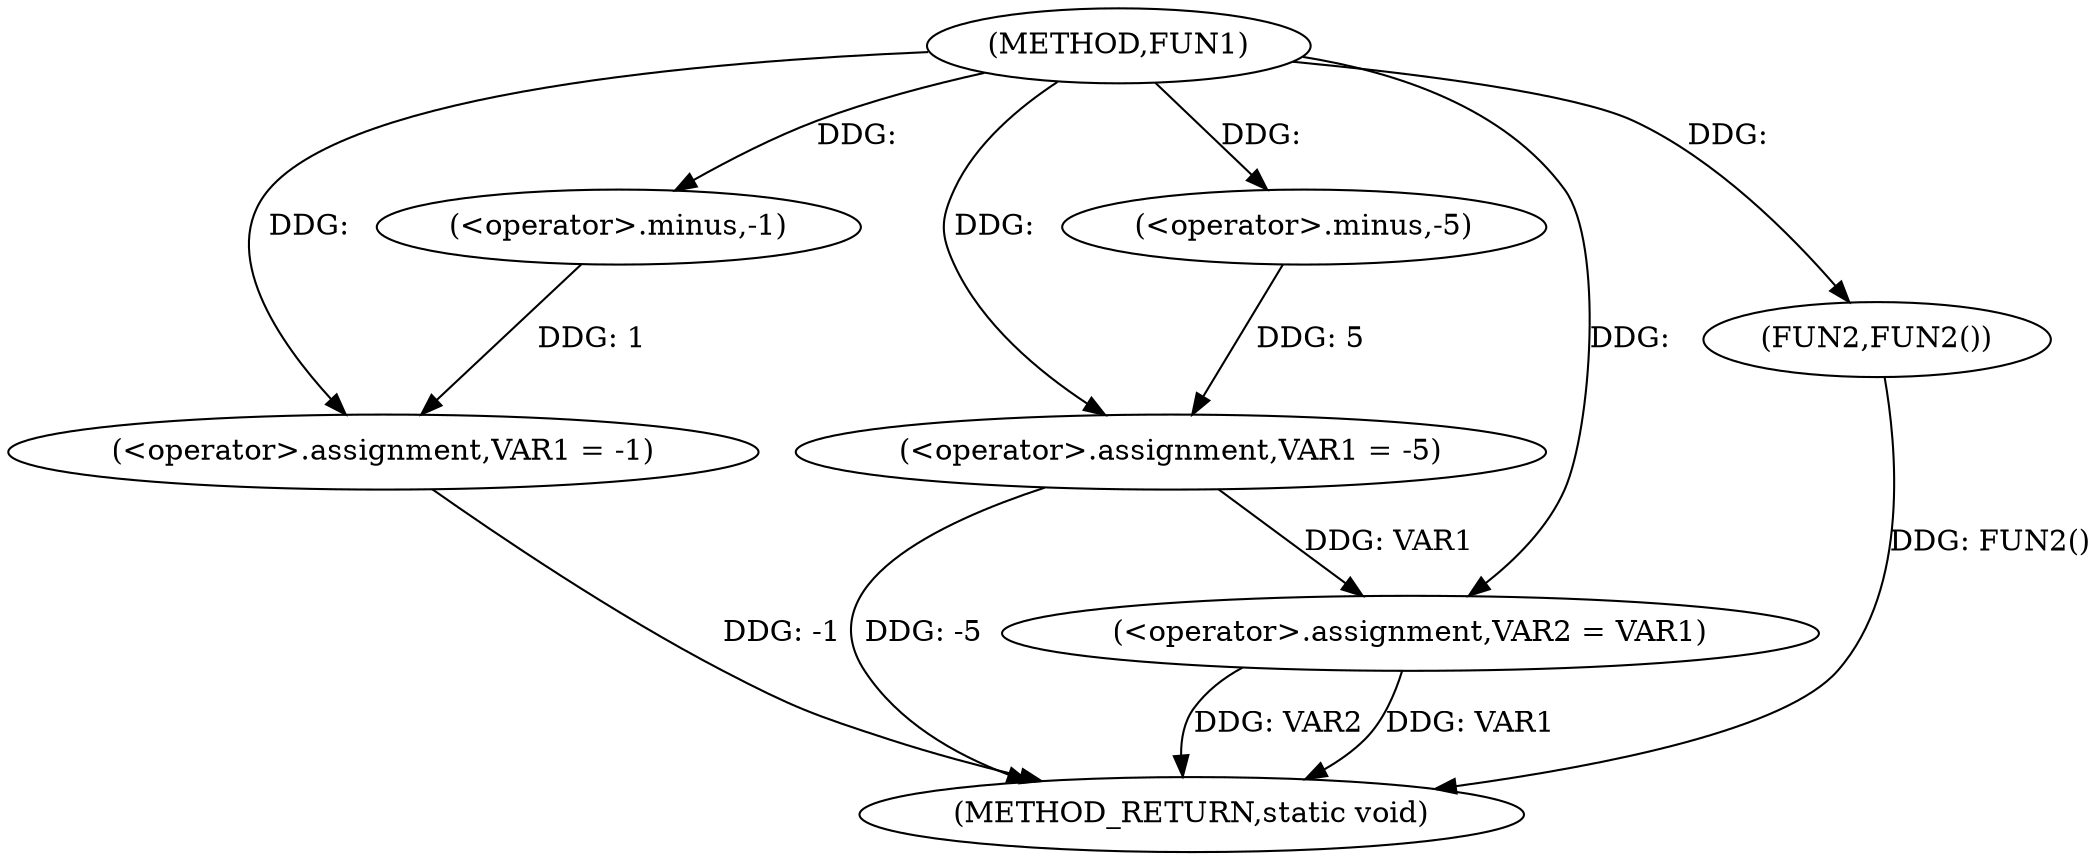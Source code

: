 digraph FUN1 {  
"1000100" [label = "(METHOD,FUN1)" ]
"1000115" [label = "(METHOD_RETURN,static void)" ]
"1000103" [label = "(<operator>.assignment,VAR1 = -1)" ]
"1000105" [label = "(<operator>.minus,-1)" ]
"1000107" [label = "(<operator>.assignment,VAR1 = -5)" ]
"1000109" [label = "(<operator>.minus,-5)" ]
"1000111" [label = "(<operator>.assignment,VAR2 = VAR1)" ]
"1000114" [label = "(FUN2,FUN2())" ]
  "1000103" -> "1000115"  [ label = "DDG: -1"] 
  "1000114" -> "1000115"  [ label = "DDG: FUN2()"] 
  "1000111" -> "1000115"  [ label = "DDG: VAR2"] 
  "1000111" -> "1000115"  [ label = "DDG: VAR1"] 
  "1000107" -> "1000115"  [ label = "DDG: -5"] 
  "1000105" -> "1000103"  [ label = "DDG: 1"] 
  "1000100" -> "1000103"  [ label = "DDG: "] 
  "1000100" -> "1000105"  [ label = "DDG: "] 
  "1000109" -> "1000107"  [ label = "DDG: 5"] 
  "1000100" -> "1000107"  [ label = "DDG: "] 
  "1000100" -> "1000109"  [ label = "DDG: "] 
  "1000107" -> "1000111"  [ label = "DDG: VAR1"] 
  "1000100" -> "1000111"  [ label = "DDG: "] 
  "1000100" -> "1000114"  [ label = "DDG: "] 
}

